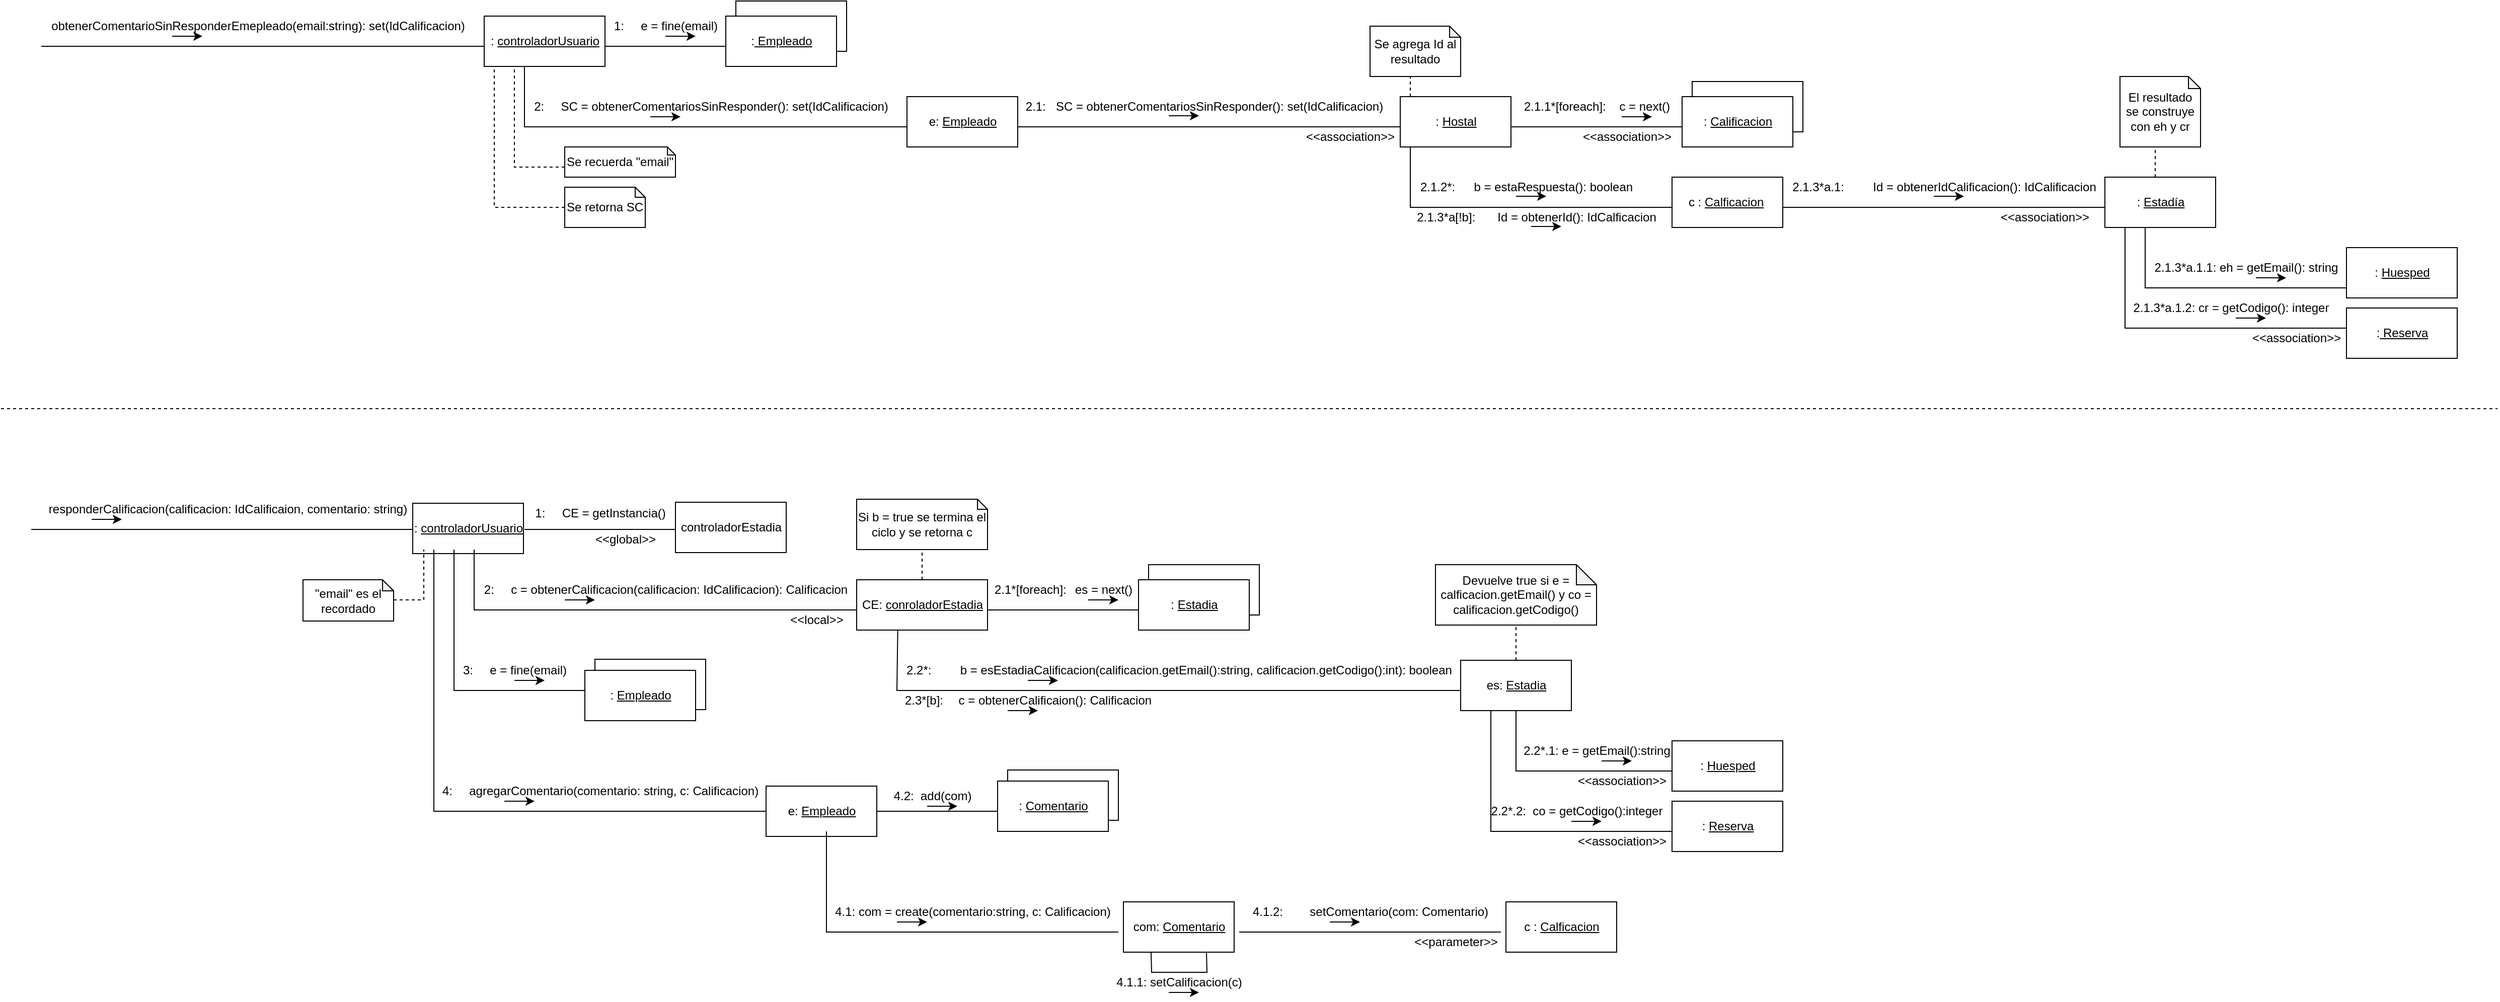<mxfile version="18.0.6" type="device"><diagram id="EEb3VZH5zF8uYiXGbldc" name="Página-1"><mxGraphModel dx="1392" dy="675" grid="1" gridSize="10" guides="1" tooltips="1" connect="1" arrows="1" fold="1" page="1" pageScale="1" pageWidth="827" pageHeight="1169" math="0" shadow="0"><root><mxCell id="0"/><mxCell id="1" parent="0"/><mxCell id="o-5eNyrE3HReXUK2MytG-100" value="Object" style="html=1;" parent="1" vertex="1"><mxGeometry x="1000" y="799" width="110" height="50" as="geometry"/></mxCell><mxCell id="o-5eNyrE3HReXUK2MytG-90" value="Object" style="html=1;" parent="1" vertex="1"><mxGeometry x="590" y="689" width="110" height="50" as="geometry"/></mxCell><mxCell id="o-5eNyrE3HReXUK2MytG-67" value="Object" style="html=1;" parent="1" vertex="1"><mxGeometry x="1140" y="595" width="110" height="50" as="geometry"/></mxCell><mxCell id="o-5eNyrE3HReXUK2MytG-21" value="Object" style="html=1;" parent="1" vertex="1"><mxGeometry x="1680" y="115" width="110" height="50" as="geometry"/></mxCell><mxCell id="o-5eNyrE3HReXUK2MytG-9" value="Object" style="html=1;" parent="1" vertex="1"><mxGeometry x="730" y="35" width="110" height="50" as="geometry"/></mxCell><mxCell id="o-5eNyrE3HReXUK2MytG-1" value="" style="endArrow=none;html=1;rounded=0;" parent="1" edge="1"><mxGeometry width="50" height="50" relative="1" as="geometry"><mxPoint x="40" y="80" as="sourcePoint"/><mxPoint x="480" y="80" as="targetPoint"/></mxGeometry></mxCell><mxCell id="o-5eNyrE3HReXUK2MytG-2" value="obtenerComentarioSinResponderEmepleado(email:string): set(IdCalificacion)" style="text;html=1;align=center;verticalAlign=middle;resizable=0;points=[];autosize=1;strokeColor=none;fillColor=none;" parent="1" vertex="1"><mxGeometry x="40" y="50" width="430" height="20" as="geometry"/></mxCell><mxCell id="o-5eNyrE3HReXUK2MytG-3" value="" style="endArrow=classic;html=1;rounded=0;" parent="1" edge="1"><mxGeometry width="50" height="50" relative="1" as="geometry"><mxPoint x="170" y="70" as="sourcePoint"/><mxPoint x="200" y="70" as="targetPoint"/></mxGeometry></mxCell><mxCell id="o-5eNyrE3HReXUK2MytG-4" value=": &lt;u&gt;controladorUsuario&lt;/u&gt;" style="html=1;" parent="1" vertex="1"><mxGeometry x="480" y="50" width="120" height="50" as="geometry"/></mxCell><mxCell id="o-5eNyrE3HReXUK2MytG-5" value="" style="endArrow=none;html=1;rounded=0;" parent="1" edge="1"><mxGeometry width="50" height="50" relative="1" as="geometry"><mxPoint x="600" y="80" as="sourcePoint"/><mxPoint x="720" y="80" as="targetPoint"/></mxGeometry></mxCell><mxCell id="o-5eNyrE3HReXUK2MytG-6" value="1:&lt;span style=&quot;white-space: pre;&quot;&gt;&#9;&lt;/span&gt;e = fine(email)" style="text;html=1;align=center;verticalAlign=middle;resizable=0;points=[];autosize=1;strokeColor=none;fillColor=none;" parent="1" vertex="1"><mxGeometry x="600" y="50" width="120" height="20" as="geometry"/></mxCell><mxCell id="o-5eNyrE3HReXUK2MytG-7" value="" style="endArrow=classic;html=1;rounded=0;" parent="1" edge="1"><mxGeometry width="50" height="50" relative="1" as="geometry"><mxPoint x="660" y="70" as="sourcePoint"/><mxPoint x="690" y="70" as="targetPoint"/></mxGeometry></mxCell><mxCell id="o-5eNyrE3HReXUK2MytG-8" value=":&lt;u&gt;&amp;nbsp;Empleado&lt;/u&gt;" style="html=1;" parent="1" vertex="1"><mxGeometry x="720" y="50" width="110" height="50" as="geometry"/></mxCell><mxCell id="o-5eNyrE3HReXUK2MytG-10" value="" style="endArrow=none;html=1;rounded=0;" parent="1" edge="1"><mxGeometry width="50" height="50" relative="1" as="geometry"><mxPoint x="900" y="160" as="sourcePoint"/><mxPoint x="520" y="100" as="targetPoint"/><Array as="points"><mxPoint x="520" y="160"/></Array></mxGeometry></mxCell><mxCell id="o-5eNyrE3HReXUK2MytG-11" value="2:&lt;span style=&quot;white-space: pre;&quot;&gt;&#9;&lt;/span&gt;SC = obtenerComentariosSinResponder(): set(IdCalificacion)" style="text;html=1;align=center;verticalAlign=middle;resizable=0;points=[];autosize=1;strokeColor=none;fillColor=none;" parent="1" vertex="1"><mxGeometry x="520" y="130" width="370" height="20" as="geometry"/></mxCell><mxCell id="o-5eNyrE3HReXUK2MytG-12" value="" style="endArrow=classic;html=1;rounded=0;" parent="1" edge="1"><mxGeometry width="50" height="50" relative="1" as="geometry"><mxPoint x="645" y="150" as="sourcePoint"/><mxPoint x="675" y="150" as="targetPoint"/></mxGeometry></mxCell><mxCell id="o-5eNyrE3HReXUK2MytG-13" value="e: &lt;u&gt;Empleado&lt;/u&gt;" style="html=1;" parent="1" vertex="1"><mxGeometry x="900" y="130" width="110" height="50" as="geometry"/></mxCell><mxCell id="o-5eNyrE3HReXUK2MytG-14" value="" style="endArrow=none;html=1;rounded=0;" parent="1" edge="1"><mxGeometry width="50" height="50" relative="1" as="geometry"><mxPoint x="1010" y="160" as="sourcePoint"/><mxPoint x="1390" y="160" as="targetPoint"/></mxGeometry></mxCell><mxCell id="o-5eNyrE3HReXUK2MytG-15" value="2.1:&lt;span style=&quot;white-space: pre;&quot;&gt;&#9;&lt;/span&gt;&lt;span style=&quot;&quot;&gt;&#9;&lt;/span&gt;SC = obtenerComentariosSinResponder(): set(IdCalificacion)" style="text;html=1;align=center;verticalAlign=middle;resizable=0;points=[];autosize=1;strokeColor=none;fillColor=none;" parent="1" vertex="1"><mxGeometry x="1010" y="130" width="370" height="20" as="geometry"/></mxCell><mxCell id="o-5eNyrE3HReXUK2MytG-16" value="" style="endArrow=classic;html=1;rounded=0;" parent="1" edge="1"><mxGeometry width="50" height="50" relative="1" as="geometry"><mxPoint x="1160" y="149" as="sourcePoint"/><mxPoint x="1190" y="149" as="targetPoint"/></mxGeometry></mxCell><mxCell id="o-5eNyrE3HReXUK2MytG-17" value=": &lt;u&gt;Hostal&lt;/u&gt;" style="html=1;" parent="1" vertex="1"><mxGeometry x="1390" y="130" width="110" height="50" as="geometry"/></mxCell><mxCell id="o-5eNyrE3HReXUK2MytG-18" value="" style="endArrow=none;html=1;rounded=0;" parent="1" edge="1"><mxGeometry width="50" height="50" relative="1" as="geometry"><mxPoint x="1500" y="160" as="sourcePoint"/><mxPoint x="1670" y="160" as="targetPoint"/></mxGeometry></mxCell><mxCell id="o-5eNyrE3HReXUK2MytG-19" value="2.1.1*[foreach]:&amp;nbsp; &amp;nbsp; c = next()" style="text;html=1;align=center;verticalAlign=middle;resizable=0;points=[];autosize=1;strokeColor=none;fillColor=none;" parent="1" vertex="1"><mxGeometry x="1505" y="130" width="160" height="20" as="geometry"/></mxCell><mxCell id="o-5eNyrE3HReXUK2MytG-20" value=": &lt;u&gt;Calificacion&lt;/u&gt;" style="html=1;" parent="1" vertex="1"><mxGeometry x="1670" y="130" width="110" height="50" as="geometry"/></mxCell><mxCell id="o-5eNyrE3HReXUK2MytG-22" value="" style="endArrow=classic;html=1;rounded=0;" parent="1" edge="1"><mxGeometry width="50" height="50" relative="1" as="geometry"><mxPoint x="1610" y="150" as="sourcePoint"/><mxPoint x="1640" y="150" as="targetPoint"/></mxGeometry></mxCell><mxCell id="o-5eNyrE3HReXUK2MytG-23" value="" style="endArrow=none;html=1;rounded=0;" parent="1" edge="1"><mxGeometry width="50" height="50" relative="1" as="geometry"><mxPoint x="1660" y="240" as="sourcePoint"/><mxPoint x="1400" y="180" as="targetPoint"/><Array as="points"><mxPoint x="1400" y="240"/></Array></mxGeometry></mxCell><mxCell id="o-5eNyrE3HReXUK2MytG-24" value="2.1.2*:&lt;span style=&quot;white-space: pre;&quot;&gt;&#9;&lt;/span&gt;b = estaRespuesta(): boolean" style="text;html=1;align=center;verticalAlign=middle;resizable=0;points=[];autosize=1;strokeColor=none;fillColor=none;" parent="1" vertex="1"><mxGeometry x="1400" y="210" width="230" height="20" as="geometry"/></mxCell><mxCell id="o-5eNyrE3HReXUK2MytG-25" value="2.1.3*a[!b]:&lt;span style=&quot;white-space: pre;&quot;&gt;&#9;&lt;/span&gt;Id = obtenerId(): IdCalficacion" style="text;html=1;align=center;verticalAlign=middle;resizable=0;points=[];autosize=1;strokeColor=none;fillColor=none;" parent="1" vertex="1"><mxGeometry x="1400" y="240" width="250" height="20" as="geometry"/></mxCell><mxCell id="o-5eNyrE3HReXUK2MytG-26" value="c : &lt;u&gt;Calficacion&lt;/u&gt;&amp;nbsp;" style="html=1;" parent="1" vertex="1"><mxGeometry x="1660" y="210" width="110" height="50" as="geometry"/></mxCell><mxCell id="o-5eNyrE3HReXUK2MytG-27" value="" style="endArrow=none;html=1;rounded=0;" parent="1" edge="1"><mxGeometry width="50" height="50" relative="1" as="geometry"><mxPoint x="1770" y="240" as="sourcePoint"/><mxPoint x="2090" y="240" as="targetPoint"/></mxGeometry></mxCell><mxCell id="o-5eNyrE3HReXUK2MytG-28" value="2.1.3*a.1:&lt;span style=&quot;white-space: pre;&quot;&gt;&#9;&lt;/span&gt;&lt;span style=&quot;white-space: pre;&quot;&gt;&#9;&lt;/span&gt;Id = obtenerIdCalificacion(): IdCalificacion" style="text;html=1;align=center;verticalAlign=middle;resizable=0;points=[];autosize=1;strokeColor=none;fillColor=none;" parent="1" vertex="1"><mxGeometry x="1770" y="210" width="320" height="20" as="geometry"/></mxCell><mxCell id="o-5eNyrE3HReXUK2MytG-29" value="" style="endArrow=classic;html=1;rounded=0;" parent="1" edge="1"><mxGeometry width="50" height="50" relative="1" as="geometry"><mxPoint x="1920" y="229" as="sourcePoint"/><mxPoint x="1950" y="229" as="targetPoint"/></mxGeometry></mxCell><mxCell id="o-5eNyrE3HReXUK2MytG-30" value="" style="endArrow=classic;html=1;rounded=0;" parent="1" edge="1"><mxGeometry width="50" height="50" relative="1" as="geometry"><mxPoint x="1505" y="229" as="sourcePoint"/><mxPoint x="1535" y="229" as="targetPoint"/></mxGeometry></mxCell><mxCell id="o-5eNyrE3HReXUK2MytG-31" value="" style="endArrow=classic;html=1;rounded=0;" parent="1" edge="1"><mxGeometry width="50" height="50" relative="1" as="geometry"><mxPoint x="1520" y="259" as="sourcePoint"/><mxPoint x="1550" y="259" as="targetPoint"/></mxGeometry></mxCell><mxCell id="o-5eNyrE3HReXUK2MytG-32" value=": &lt;u&gt;Estadía&lt;/u&gt;" style="html=1;" parent="1" vertex="1"><mxGeometry x="2090" y="210" width="110" height="50" as="geometry"/></mxCell><mxCell id="o-5eNyrE3HReXUK2MytG-33" value="" style="endArrow=none;html=1;rounded=0;" parent="1" edge="1"><mxGeometry width="50" height="50" relative="1" as="geometry"><mxPoint x="2330" y="320" as="sourcePoint"/><mxPoint x="2130" y="260" as="targetPoint"/><Array as="points"><mxPoint x="2130" y="320"/></Array></mxGeometry></mxCell><mxCell id="o-5eNyrE3HReXUK2MytG-34" value="2.1.3*a.1.1: eh = getEmail(): string" style="text;html=1;align=center;verticalAlign=middle;resizable=0;points=[];autosize=1;strokeColor=none;fillColor=none;" parent="1" vertex="1"><mxGeometry x="2130" y="290" width="200" height="20" as="geometry"/></mxCell><mxCell id="o-5eNyrE3HReXUK2MytG-35" value="" style="endArrow=none;html=1;rounded=0;" parent="1" edge="1"><mxGeometry width="50" height="50" relative="1" as="geometry"><mxPoint x="2330" y="360" as="sourcePoint"/><mxPoint x="2110" y="260" as="targetPoint"/><Array as="points"><mxPoint x="2110" y="360"/></Array></mxGeometry></mxCell><mxCell id="o-5eNyrE3HReXUK2MytG-36" value="2.1.3*a.1.2: cr = getCodigo(): integer" style="text;html=1;align=center;verticalAlign=middle;resizable=0;points=[];autosize=1;strokeColor=none;fillColor=none;" parent="1" vertex="1"><mxGeometry x="2110" y="330" width="210" height="20" as="geometry"/></mxCell><mxCell id="o-5eNyrE3HReXUK2MytG-37" value=": &lt;u&gt;Huesped&lt;/u&gt;" style="html=1;" parent="1" vertex="1"><mxGeometry x="2330" y="280" width="110" height="50" as="geometry"/></mxCell><mxCell id="o-5eNyrE3HReXUK2MytG-38" value=":&lt;u&gt;&amp;nbsp;Reserva&lt;/u&gt;" style="html=1;" parent="1" vertex="1"><mxGeometry x="2330" y="340" width="110" height="50" as="geometry"/></mxCell><mxCell id="o-5eNyrE3HReXUK2MytG-39" value="" style="endArrow=classic;html=1;rounded=0;" parent="1" edge="1"><mxGeometry width="50" height="50" relative="1" as="geometry"><mxPoint x="2240" y="310" as="sourcePoint"/><mxPoint x="2270" y="310" as="targetPoint"/></mxGeometry></mxCell><mxCell id="o-5eNyrE3HReXUK2MytG-40" value="" style="endArrow=classic;html=1;rounded=0;" parent="1" edge="1"><mxGeometry width="50" height="50" relative="1" as="geometry"><mxPoint x="2220" y="350" as="sourcePoint"/><mxPoint x="2250" y="350" as="targetPoint"/></mxGeometry></mxCell><mxCell id="o-5eNyrE3HReXUK2MytG-41" value="" style="endArrow=none;dashed=1;html=1;rounded=0;" parent="1" edge="1"><mxGeometry width="50" height="50" relative="1" as="geometry"><mxPoint x="2140" y="210" as="sourcePoint"/><mxPoint x="2140" y="180" as="targetPoint"/></mxGeometry></mxCell><mxCell id="o-5eNyrE3HReXUK2MytG-42" value="El resultado se construye con eh y cr" style="shape=note;whiteSpace=wrap;html=1;backgroundOutline=1;darkOpacity=0.05;size=12;" parent="1" vertex="1"><mxGeometry x="2105" y="110" width="80" height="70" as="geometry"/></mxCell><mxCell id="o-5eNyrE3HReXUK2MytG-43" value="" style="endArrow=none;dashed=1;html=1;rounded=0;" parent="1" edge="1"><mxGeometry width="50" height="50" relative="1" as="geometry"><mxPoint x="1400" y="130" as="sourcePoint"/><mxPoint x="1400" y="110" as="targetPoint"/></mxGeometry></mxCell><mxCell id="o-5eNyrE3HReXUK2MytG-44" value="Se agrega Id al resultado" style="shape=note;whiteSpace=wrap;html=1;backgroundOutline=1;darkOpacity=0.05;size=11;" parent="1" vertex="1"><mxGeometry x="1360" y="60" width="90" height="50" as="geometry"/></mxCell><mxCell id="o-5eNyrE3HReXUK2MytG-45" value="" style="endArrow=none;dashed=1;html=1;rounded=0;" parent="1" edge="1"><mxGeometry width="50" height="50" relative="1" as="geometry"><mxPoint x="560" y="200" as="sourcePoint"/><mxPoint x="510" y="100" as="targetPoint"/><Array as="points"><mxPoint x="510" y="200"/></Array></mxGeometry></mxCell><mxCell id="o-5eNyrE3HReXUK2MytG-46" value="Se recuerda &quot;email&quot;" style="shape=note;whiteSpace=wrap;html=1;backgroundOutline=1;darkOpacity=0.05;size=8;" parent="1" vertex="1"><mxGeometry x="560" y="180" width="110" height="30" as="geometry"/></mxCell><mxCell id="o-5eNyrE3HReXUK2MytG-49" value="" style="endArrow=none;dashed=1;html=1;rounded=0;" parent="1" edge="1"><mxGeometry width="50" height="50" relative="1" as="geometry"><mxPoint x="560" y="240" as="sourcePoint"/><mxPoint x="490" y="100" as="targetPoint"/><Array as="points"><mxPoint x="490" y="240"/></Array></mxGeometry></mxCell><mxCell id="o-5eNyrE3HReXUK2MytG-50" value="Se retorna SC" style="shape=note;whiteSpace=wrap;html=1;backgroundOutline=1;darkOpacity=0.05;size=10;" parent="1" vertex="1"><mxGeometry x="560" y="220" width="80" height="40" as="geometry"/></mxCell><mxCell id="o-5eNyrE3HReXUK2MytG-51" value="" style="endArrow=none;dashed=1;html=1;rounded=0;" parent="1" edge="1"><mxGeometry width="50" height="50" relative="1" as="geometry"><mxPoint y="440" as="sourcePoint"/><mxPoint x="2480" y="440" as="targetPoint"/></mxGeometry></mxCell><mxCell id="o-5eNyrE3HReXUK2MytG-52" value="" style="endArrow=none;html=1;rounded=0;" parent="1" edge="1"><mxGeometry width="50" height="50" relative="1" as="geometry"><mxPoint x="30" y="560" as="sourcePoint"/><mxPoint x="410" y="560" as="targetPoint"/></mxGeometry></mxCell><mxCell id="o-5eNyrE3HReXUK2MytG-53" value="responderCalificacion(calificacion: IdCalificaion, comentario: string)" style="text;html=1;align=center;verticalAlign=middle;resizable=0;points=[];autosize=1;strokeColor=none;fillColor=none;" parent="1" vertex="1"><mxGeometry x="40" y="530" width="370" height="20" as="geometry"/></mxCell><mxCell id="o-5eNyrE3HReXUK2MytG-54" value="" style="endArrow=classic;html=1;rounded=0;" parent="1" edge="1"><mxGeometry width="50" height="50" relative="1" as="geometry"><mxPoint x="90" y="550" as="sourcePoint"/><mxPoint x="120" y="550" as="targetPoint"/></mxGeometry></mxCell><mxCell id="o-5eNyrE3HReXUK2MytG-55" value=": &lt;u&gt;controladorUsuario&lt;/u&gt;" style="html=1;" parent="1" vertex="1"><mxGeometry x="409" y="534" width="110" height="50" as="geometry"/></mxCell><mxCell id="o-5eNyrE3HReXUK2MytG-56" value="" style="endArrow=none;html=1;rounded=0;" parent="1" edge="1"><mxGeometry width="50" height="50" relative="1" as="geometry"><mxPoint x="520" y="560" as="sourcePoint"/><mxPoint x="670" y="560" as="targetPoint"/></mxGeometry></mxCell><mxCell id="o-5eNyrE3HReXUK2MytG-57" value="1:&lt;span style=&quot;white-space: pre;&quot;&gt;&#9;&lt;/span&gt;CE = getInstancia()" style="text;html=1;align=center;verticalAlign=middle;resizable=0;points=[];autosize=1;strokeColor=none;fillColor=none;" parent="1" vertex="1"><mxGeometry x="520" y="534" width="150" height="20" as="geometry"/></mxCell><mxCell id="o-5eNyrE3HReXUK2MytG-58" value="controladorEstadia" style="html=1;" parent="1" vertex="1"><mxGeometry x="670" y="533" width="110" height="50" as="geometry"/></mxCell><mxCell id="o-5eNyrE3HReXUK2MytG-59" value="" style="endArrow=none;html=1;rounded=0;" parent="1" edge="1"><mxGeometry width="50" height="50" relative="1" as="geometry"><mxPoint x="850" y="640" as="sourcePoint"/><mxPoint x="470" y="580" as="targetPoint"/><Array as="points"><mxPoint x="470" y="640"/></Array></mxGeometry></mxCell><mxCell id="o-5eNyrE3HReXUK2MytG-60" value="2:&lt;span style=&quot;white-space: pre;&quot;&gt;&#9;&lt;/span&gt;c&amp;nbsp;= obtenerCalificacion(calificacion: IdCalificacion): Calificacion" style="text;html=1;align=center;verticalAlign=middle;resizable=0;points=[];autosize=1;strokeColor=none;fillColor=none;" parent="1" vertex="1"><mxGeometry x="470" y="610" width="380" height="20" as="geometry"/></mxCell><mxCell id="o-5eNyrE3HReXUK2MytG-61" value="" style="endArrow=classic;html=1;rounded=0;" parent="1" edge="1"><mxGeometry width="50" height="50" relative="1" as="geometry"><mxPoint x="560" y="630" as="sourcePoint"/><mxPoint x="590" y="630" as="targetPoint"/></mxGeometry></mxCell><mxCell id="o-5eNyrE3HReXUK2MytG-62" value="CE: &lt;u&gt;conroladorEstadia&lt;/u&gt;" style="html=1;" parent="1" vertex="1"><mxGeometry x="850" y="610" width="130" height="50" as="geometry"/></mxCell><mxCell id="o-5eNyrE3HReXUK2MytG-63" value="" style="endArrow=none;html=1;rounded=0;" parent="1" edge="1"><mxGeometry width="50" height="50" relative="1" as="geometry"><mxPoint x="980" y="640" as="sourcePoint"/><mxPoint x="1130" y="640" as="targetPoint"/></mxGeometry></mxCell><mxCell id="o-5eNyrE3HReXUK2MytG-64" value="2.1*[foreach]:&lt;span style=&quot;white-space: pre;&quot;&gt;&#9;&lt;/span&gt;es = next()" style="text;html=1;align=center;verticalAlign=middle;resizable=0;points=[];autosize=1;strokeColor=none;fillColor=none;" parent="1" vertex="1"><mxGeometry x="980" y="610" width="150" height="20" as="geometry"/></mxCell><mxCell id="o-5eNyrE3HReXUK2MytG-65" value="" style="endArrow=classic;html=1;rounded=0;" parent="1" edge="1"><mxGeometry width="50" height="50" relative="1" as="geometry"><mxPoint x="1080" y="630" as="sourcePoint"/><mxPoint x="1110" y="630" as="targetPoint"/></mxGeometry></mxCell><mxCell id="o-5eNyrE3HReXUK2MytG-66" value=": &lt;u&gt;Estadia&lt;/u&gt;" style="html=1;" parent="1" vertex="1"><mxGeometry x="1130" y="610" width="110" height="50" as="geometry"/></mxCell><mxCell id="o-5eNyrE3HReXUK2MytG-68" value="" style="endArrow=none;html=1;rounded=0;entryX=0.314;entryY=0.999;entryDx=0;entryDy=0;entryPerimeter=0;" parent="1" target="o-5eNyrE3HReXUK2MytG-62" edge="1"><mxGeometry width="50" height="50" relative="1" as="geometry"><mxPoint x="1450" y="720" as="sourcePoint"/><mxPoint x="920" y="660" as="targetPoint"/><Array as="points"><mxPoint x="890" y="720"/></Array></mxGeometry></mxCell><mxCell id="o-5eNyrE3HReXUK2MytG-69" value="2.2*:&lt;span style=&quot;white-space: pre;&quot;&gt;&#9;&lt;span style=&quot;white-space: pre;&quot;&gt;&#9;&lt;/span&gt;b&lt;/span&gt;&amp;nbsp;= esEstadiaCalificacion(calificacion.getEmail():string, calificacion.getCodigo():int): boolean" style="text;html=1;align=center;verticalAlign=middle;resizable=0;points=[];autosize=1;strokeColor=none;fillColor=none;" parent="1" vertex="1"><mxGeometry x="890" y="690" width="560" height="20" as="geometry"/></mxCell><mxCell id="o-5eNyrE3HReXUK2MytG-70" value="" style="endArrow=classic;html=1;rounded=0;" parent="1" edge="1"><mxGeometry width="50" height="50" relative="1" as="geometry"><mxPoint x="1020" y="710" as="sourcePoint"/><mxPoint x="1050" y="710" as="targetPoint"/></mxGeometry></mxCell><mxCell id="o-5eNyrE3HReXUK2MytG-71" value="es: &lt;u&gt;Estadia&lt;/u&gt;" style="html=1;" parent="1" vertex="1"><mxGeometry x="1450" y="690" width="110" height="50" as="geometry"/></mxCell><mxCell id="o-5eNyrE3HReXUK2MytG-72" value="" style="endArrow=none;html=1;rounded=0;entryX=0.5;entryY=1;entryDx=0;entryDy=0;" parent="1" target="o-5eNyrE3HReXUK2MytG-71" edge="1"><mxGeometry width="50" height="50" relative="1" as="geometry"><mxPoint x="1660" y="800" as="sourcePoint"/><mxPoint x="1560" y="740" as="targetPoint"/><Array as="points"><mxPoint x="1505" y="800"/></Array></mxGeometry></mxCell><mxCell id="o-5eNyrE3HReXUK2MytG-73" value="2.2*.1: e = getEmail():string" style="text;html=1;align=center;verticalAlign=middle;resizable=0;points=[];autosize=1;strokeColor=none;fillColor=none;" parent="1" vertex="1"><mxGeometry x="1505" y="770" width="160" height="20" as="geometry"/></mxCell><mxCell id="o-5eNyrE3HReXUK2MytG-74" value=": &lt;u&gt;Huesped&lt;/u&gt;" style="html=1;" parent="1" vertex="1"><mxGeometry x="1660" y="770" width="110" height="50" as="geometry"/></mxCell><mxCell id="o-5eNyrE3HReXUK2MytG-75" value="" style="endArrow=none;html=1;rounded=0;" parent="1" edge="1"><mxGeometry width="50" height="50" relative="1" as="geometry"><mxPoint x="1660" y="860" as="sourcePoint"/><mxPoint x="1480" y="740" as="targetPoint"/><Array as="points"><mxPoint x="1480" y="860"/></Array></mxGeometry></mxCell><mxCell id="o-5eNyrE3HReXUK2MytG-76" value=": &lt;u&gt;Reserva&lt;/u&gt;" style="html=1;" parent="1" vertex="1"><mxGeometry x="1660" y="830" width="110" height="50" as="geometry"/></mxCell><mxCell id="o-5eNyrE3HReXUK2MytG-77" value="2.2*.2:&amp;nbsp; co = getCodigo():integer" style="text;html=1;align=center;verticalAlign=middle;resizable=0;points=[];autosize=1;strokeColor=none;fillColor=none;" parent="1" vertex="1"><mxGeometry x="1470" y="830" width="190" height="20" as="geometry"/></mxCell><mxCell id="o-5eNyrE3HReXUK2MytG-81" value="" style="endArrow=classic;html=1;rounded=0;startArrow=none;" parent="1" source="o-5eNyrE3HReXUK2MytG-80" edge="1"><mxGeometry width="50" height="50" relative="1" as="geometry"><mxPoint x="1060" y="740" as="sourcePoint"/><mxPoint x="1090" y="740" as="targetPoint"/></mxGeometry></mxCell><mxCell id="o-5eNyrE3HReXUK2MytG-82" value="" style="endArrow=classic;html=1;rounded=0;" parent="1" edge="1"><mxGeometry width="50" height="50" relative="1" as="geometry"><mxPoint x="1590" y="790" as="sourcePoint"/><mxPoint x="1620" y="790" as="targetPoint"/></mxGeometry></mxCell><mxCell id="o-5eNyrE3HReXUK2MytG-83" value="" style="endArrow=classic;html=1;rounded=0;" parent="1" edge="1"><mxGeometry width="50" height="50" relative="1" as="geometry"><mxPoint x="1560" y="850" as="sourcePoint"/><mxPoint x="1590" y="850" as="targetPoint"/></mxGeometry></mxCell><mxCell id="o-5eNyrE3HReXUK2MytG-80" value="2.3*[b]:&lt;span style=&quot;white-space: pre;&quot;&gt;&#9;&lt;/span&gt;c = obtenerCalificaion(): Calificacion" style="text;html=1;align=center;verticalAlign=middle;resizable=0;points=[];autosize=1;strokeColor=none;fillColor=none;" parent="1" vertex="1"><mxGeometry x="890" y="720" width="260" height="20" as="geometry"/></mxCell><mxCell id="o-5eNyrE3HReXUK2MytG-84" value="" style="endArrow=none;html=1;rounded=0;" parent="1" target="o-5eNyrE3HReXUK2MytG-80" edge="1"><mxGeometry width="50" height="50" relative="1" as="geometry"><mxPoint x="1060" y="740" as="sourcePoint"/><mxPoint x="1090" y="740" as="targetPoint"/></mxGeometry></mxCell><mxCell id="o-5eNyrE3HReXUK2MytG-85" value="" style="endArrow=classic;html=1;rounded=0;" parent="1" edge="1"><mxGeometry width="50" height="50" relative="1" as="geometry"><mxPoint x="1000" y="740" as="sourcePoint"/><mxPoint x="1030" y="740" as="targetPoint"/></mxGeometry></mxCell><mxCell id="o-5eNyrE3HReXUK2MytG-86" value="" style="endArrow=none;html=1;rounded=0;" parent="1" edge="1"><mxGeometry width="50" height="50" relative="1" as="geometry"><mxPoint x="580" y="720" as="sourcePoint"/><mxPoint x="450" y="580" as="targetPoint"/><Array as="points"><mxPoint x="510" y="720"/><mxPoint x="450" y="720"/></Array></mxGeometry></mxCell><mxCell id="o-5eNyrE3HReXUK2MytG-87" value="3:&lt;span style=&quot;white-space: pre;&quot;&gt;&#9;&lt;/span&gt;e = fine(email)" style="text;html=1;align=center;verticalAlign=middle;resizable=0;points=[];autosize=1;strokeColor=none;fillColor=none;" parent="1" vertex="1"><mxGeometry x="450" y="690" width="120" height="20" as="geometry"/></mxCell><mxCell id="o-5eNyrE3HReXUK2MytG-88" value="" style="endArrow=classic;html=1;rounded=0;" parent="1" edge="1"><mxGeometry width="50" height="50" relative="1" as="geometry"><mxPoint x="510" y="710" as="sourcePoint"/><mxPoint x="540" y="710" as="targetPoint"/></mxGeometry></mxCell><mxCell id="o-5eNyrE3HReXUK2MytG-89" value=": &lt;u&gt;Empleado&lt;/u&gt;" style="html=1;" parent="1" vertex="1"><mxGeometry x="580" y="700" width="110" height="50" as="geometry"/></mxCell><mxCell id="o-5eNyrE3HReXUK2MytG-91" value="" style="endArrow=none;html=1;rounded=0;" parent="1" edge="1"><mxGeometry width="50" height="50" relative="1" as="geometry"><mxPoint x="760" y="840" as="sourcePoint"/><mxPoint x="430" y="580" as="targetPoint"/><Array as="points"><mxPoint x="430" y="840"/></Array></mxGeometry></mxCell><mxCell id="o-5eNyrE3HReXUK2MytG-92" value="4:&lt;span style=&quot;white-space: pre;&quot;&gt;&#9;&lt;/span&gt;agregarComentario(comentario: string, c: Calificacion)" style="text;html=1;align=center;verticalAlign=middle;resizable=0;points=[];autosize=1;strokeColor=none;fillColor=none;" parent="1" vertex="1"><mxGeometry x="430" y="810" width="330" height="20" as="geometry"/></mxCell><mxCell id="o-5eNyrE3HReXUK2MytG-93" value="" style="endArrow=classic;html=1;rounded=0;" parent="1" edge="1"><mxGeometry width="50" height="50" relative="1" as="geometry"><mxPoint x="500" y="830" as="sourcePoint"/><mxPoint x="530" y="830" as="targetPoint"/></mxGeometry></mxCell><mxCell id="o-5eNyrE3HReXUK2MytG-94" value="e: &lt;u&gt;Empleado&lt;/u&gt;" style="html=1;" parent="1" vertex="1"><mxGeometry x="760" y="815" width="110" height="50" as="geometry"/></mxCell><mxCell id="o-5eNyrE3HReXUK2MytG-95" value="" style="endArrow=none;html=1;rounded=0;" parent="1" edge="1"><mxGeometry width="50" height="50" relative="1" as="geometry"><mxPoint x="870" y="840" as="sourcePoint"/><mxPoint x="990" y="840" as="targetPoint"/></mxGeometry></mxCell><mxCell id="o-5eNyrE3HReXUK2MytG-96" value="4.2:&lt;span style=&quot;white-space: pre;&quot;&gt;&#9;&lt;/span&gt;add(com)" style="text;html=1;align=center;verticalAlign=middle;resizable=0;points=[];autosize=1;strokeColor=none;fillColor=none;" parent="1" vertex="1"><mxGeometry x="880" y="815" width="90" height="20" as="geometry"/></mxCell><mxCell id="o-5eNyrE3HReXUK2MytG-97" value="" style="endArrow=classic;html=1;rounded=0;" parent="1" edge="1"><mxGeometry width="50" height="50" relative="1" as="geometry"><mxPoint x="920" y="835" as="sourcePoint"/><mxPoint x="950" y="835" as="targetPoint"/></mxGeometry></mxCell><mxCell id="o-5eNyrE3HReXUK2MytG-98" value=": &lt;u&gt;Comentario&lt;/u&gt;" style="html=1;" parent="1" vertex="1"><mxGeometry x="990" y="810" width="110" height="50" as="geometry"/></mxCell><mxCell id="o-5eNyrE3HReXUK2MytG-101" value="" style="endArrow=none;html=1;rounded=0;" parent="1" edge="1"><mxGeometry width="50" height="50" relative="1" as="geometry"><mxPoint x="1110" y="960" as="sourcePoint"/><mxPoint x="820" y="860" as="targetPoint"/><Array as="points"><mxPoint x="820" y="960"/></Array></mxGeometry></mxCell><mxCell id="o-5eNyrE3HReXUK2MytG-102" value="4.1:&lt;span style=&quot;&quot;&gt;&#9;&lt;/span&gt;com = create(comentario:string, c: Calificacion)" style="text;html=1;align=center;verticalAlign=middle;resizable=0;points=[];autosize=1;strokeColor=none;fillColor=none;" parent="1" vertex="1"><mxGeometry x="820" y="930" width="290" height="20" as="geometry"/></mxCell><mxCell id="o-5eNyrE3HReXUK2MytG-103" value="com: &lt;u&gt;Comentario&lt;/u&gt;" style="html=1;" parent="1" vertex="1"><mxGeometry x="1115" y="930" width="110" height="50" as="geometry"/></mxCell><mxCell id="o-5eNyrE3HReXUK2MytG-104" value="" style="endArrow=classic;html=1;rounded=0;" parent="1" edge="1"><mxGeometry width="50" height="50" relative="1" as="geometry"><mxPoint x="890" y="950" as="sourcePoint"/><mxPoint x="920" y="950" as="targetPoint"/></mxGeometry></mxCell><mxCell id="o-5eNyrE3HReXUK2MytG-105" value="" style="endArrow=none;html=1;rounded=0;" parent="1" edge="1"><mxGeometry width="50" height="50" relative="1" as="geometry"><mxPoint x="1230" y="960" as="sourcePoint"/><mxPoint x="1490" y="960" as="targetPoint"/></mxGeometry></mxCell><mxCell id="o-5eNyrE3HReXUK2MytG-106" value="4.1.2:&lt;span style=&quot;white-space: pre;&quot;&gt;&#9;&lt;/span&gt;&lt;span style=&quot;&quot;&gt;&#9;&lt;/span&gt;setComentario(com: Comentario)" style="text;html=1;align=center;verticalAlign=middle;resizable=0;points=[];autosize=1;strokeColor=none;fillColor=none;" parent="1" vertex="1"><mxGeometry x="1235" y="930" width="250" height="20" as="geometry"/></mxCell><mxCell id="o-5eNyrE3HReXUK2MytG-107" value="c : &lt;u&gt;Calficacion&lt;/u&gt;" style="html=1;" parent="1" vertex="1"><mxGeometry x="1495" y="930" width="110" height="50" as="geometry"/></mxCell><mxCell id="o-5eNyrE3HReXUK2MytG-108" value="" style="endArrow=none;html=1;rounded=0;entryX=0.25;entryY=1;entryDx=0;entryDy=0;exitX=0.75;exitY=1;exitDx=0;exitDy=0;" parent="1" source="o-5eNyrE3HReXUK2MytG-103" target="o-5eNyrE3HReXUK2MytG-103" edge="1"><mxGeometry width="50" height="50" relative="1" as="geometry"><mxPoint x="1200" y="1000" as="sourcePoint"/><mxPoint x="1100" y="980" as="targetPoint"/><Array as="points"><mxPoint x="1198" y="1000"/><mxPoint x="1143" y="1000"/></Array></mxGeometry></mxCell><mxCell id="o-5eNyrE3HReXUK2MytG-111" value="4.1.1: setCalificacion(c)" style="text;html=1;align=center;verticalAlign=middle;resizable=0;points=[];autosize=1;strokeColor=none;fillColor=none;" parent="1" vertex="1"><mxGeometry x="1100" y="1000" width="140" height="20" as="geometry"/></mxCell><mxCell id="o-5eNyrE3HReXUK2MytG-113" value="" style="endArrow=classic;html=1;rounded=0;" parent="1" edge="1"><mxGeometry width="50" height="50" relative="1" as="geometry"><mxPoint x="1160" y="1020" as="sourcePoint"/><mxPoint x="1190" y="1020" as="targetPoint"/></mxGeometry></mxCell><mxCell id="o-5eNyrE3HReXUK2MytG-114" value="" style="endArrow=classic;html=1;rounded=0;" parent="1" edge="1"><mxGeometry width="50" height="50" relative="1" as="geometry"><mxPoint x="1320" y="950" as="sourcePoint"/><mxPoint x="1350" y="950" as="targetPoint"/></mxGeometry></mxCell><mxCell id="o-5eNyrE3HReXUK2MytG-116" value="Devuelve true si e = calficacion.getEmail() y co = calificacion.getCodigo()" style="shape=note;whiteSpace=wrap;html=1;backgroundOutline=1;darkOpacity=0.05;size=20;" parent="1" vertex="1"><mxGeometry x="1425" y="595" width="160" height="60" as="geometry"/></mxCell><mxCell id="o-5eNyrE3HReXUK2MytG-117" value="" style="endArrow=none;dashed=1;html=1;rounded=0;exitX=0.5;exitY=0;exitDx=0;exitDy=0;entryX=0.5;entryY=1;entryDx=0;entryDy=0;entryPerimeter=0;" parent="1" source="o-5eNyrE3HReXUK2MytG-71" target="o-5eNyrE3HReXUK2MytG-116" edge="1"><mxGeometry width="50" height="50" relative="1" as="geometry"><mxPoint x="1350" y="670" as="sourcePoint"/><mxPoint x="1400" y="620" as="targetPoint"/></mxGeometry></mxCell><mxCell id="o-5eNyrE3HReXUK2MytG-118" value="Si b = true se termina el ciclo y se retorna c" style="shape=note;whiteSpace=wrap;html=1;backgroundOutline=1;darkOpacity=0.05;size=10;" parent="1" vertex="1"><mxGeometry x="850" y="530" width="130" height="50" as="geometry"/></mxCell><mxCell id="o-5eNyrE3HReXUK2MytG-120" value="" style="endArrow=none;dashed=1;html=1;rounded=0;exitX=0.5;exitY=0;exitDx=0;exitDy=0;entryX=0.5;entryY=1;entryDx=0;entryDy=0;entryPerimeter=0;" parent="1" source="o-5eNyrE3HReXUK2MytG-62" target="o-5eNyrE3HReXUK2MytG-118" edge="1"><mxGeometry width="50" height="50" relative="1" as="geometry"><mxPoint x="870" y="630" as="sourcePoint"/><mxPoint x="920" y="580" as="targetPoint"/></mxGeometry></mxCell><mxCell id="o-5eNyrE3HReXUK2MytG-121" value="" style="endArrow=none;dashed=1;html=1;rounded=0;" parent="1" edge="1"><mxGeometry width="50" height="50" relative="1" as="geometry"><mxPoint x="390" y="630" as="sourcePoint"/><mxPoint x="420" y="580" as="targetPoint"/><Array as="points"><mxPoint x="420" y="630"/></Array></mxGeometry></mxCell><mxCell id="o-5eNyrE3HReXUK2MytG-122" value="&quot;email&quot; es el recordado" style="shape=note;whiteSpace=wrap;html=1;backgroundOutline=1;darkOpacity=0.05;size=11;" parent="1" vertex="1"><mxGeometry x="300" y="610" width="90" height="41" as="geometry"/></mxCell><mxCell id="FnJuKPVyCIYe8z84d6nO-2" value="&amp;lt;&amp;lt;association&amp;gt;&amp;gt;" style="text;html=1;align=center;verticalAlign=middle;resizable=0;points=[];autosize=1;strokeColor=none;fillColor=none;" parent="1" vertex="1"><mxGeometry x="1290" y="160" width="100" height="20" as="geometry"/></mxCell><mxCell id="FnJuKPVyCIYe8z84d6nO-3" value="&amp;lt;&amp;lt;association&amp;gt;&amp;gt;" style="text;html=1;align=center;verticalAlign=middle;resizable=0;points=[];autosize=1;strokeColor=none;fillColor=none;" parent="1" vertex="1"><mxGeometry x="1565" y="160" width="100" height="20" as="geometry"/></mxCell><mxCell id="FnJuKPVyCIYe8z84d6nO-4" value="&amp;lt;&amp;lt;association&amp;gt;&amp;gt;" style="text;html=1;align=center;verticalAlign=middle;resizable=0;points=[];autosize=1;strokeColor=none;fillColor=none;" parent="1" vertex="1"><mxGeometry x="1980" y="240" width="100" height="20" as="geometry"/></mxCell><mxCell id="FnJuKPVyCIYe8z84d6nO-5" value="&amp;lt;&amp;lt;association&amp;gt;&amp;gt;" style="text;html=1;align=center;verticalAlign=middle;resizable=0;points=[];autosize=1;strokeColor=none;fillColor=none;" parent="1" vertex="1"><mxGeometry x="2230" y="360" width="100" height="20" as="geometry"/></mxCell><mxCell id="FnJuKPVyCIYe8z84d6nO-6" value="&amp;lt;&amp;lt;parameter&amp;gt;&amp;gt;" style="text;html=1;align=center;verticalAlign=middle;resizable=0;points=[];autosize=1;strokeColor=none;fillColor=none;" parent="1" vertex="1"><mxGeometry x="1395" y="960" width="100" height="20" as="geometry"/></mxCell><mxCell id="FnJuKPVyCIYe8z84d6nO-7" value="&amp;lt;&amp;lt;global&amp;gt;&amp;gt;" style="text;html=1;align=center;verticalAlign=middle;resizable=0;points=[];autosize=1;strokeColor=none;fillColor=none;" parent="1" vertex="1"><mxGeometry x="580" y="560" width="80" height="20" as="geometry"/></mxCell><mxCell id="FnJuKPVyCIYe8z84d6nO-8" value="&amp;lt;&amp;lt;local&amp;gt;&amp;gt;" style="text;html=1;align=center;verticalAlign=middle;resizable=0;points=[];autosize=1;strokeColor=none;fillColor=none;" parent="1" vertex="1"><mxGeometry x="775" y="640" width="70" height="20" as="geometry"/></mxCell><mxCell id="FnJuKPVyCIYe8z84d6nO-9" value="&amp;lt;&amp;lt;association&amp;gt;&amp;gt;" style="text;html=1;align=center;verticalAlign=middle;resizable=0;points=[];autosize=1;strokeColor=none;fillColor=none;" parent="1" vertex="1"><mxGeometry x="1560" y="800" width="100" height="20" as="geometry"/></mxCell><mxCell id="FnJuKPVyCIYe8z84d6nO-10" value="&amp;lt;&amp;lt;association&amp;gt;&amp;gt;" style="text;html=1;align=center;verticalAlign=middle;resizable=0;points=[];autosize=1;strokeColor=none;fillColor=none;" parent="1" vertex="1"><mxGeometry x="1560" y="860" width="100" height="20" as="geometry"/></mxCell></root></mxGraphModel></diagram></mxfile>